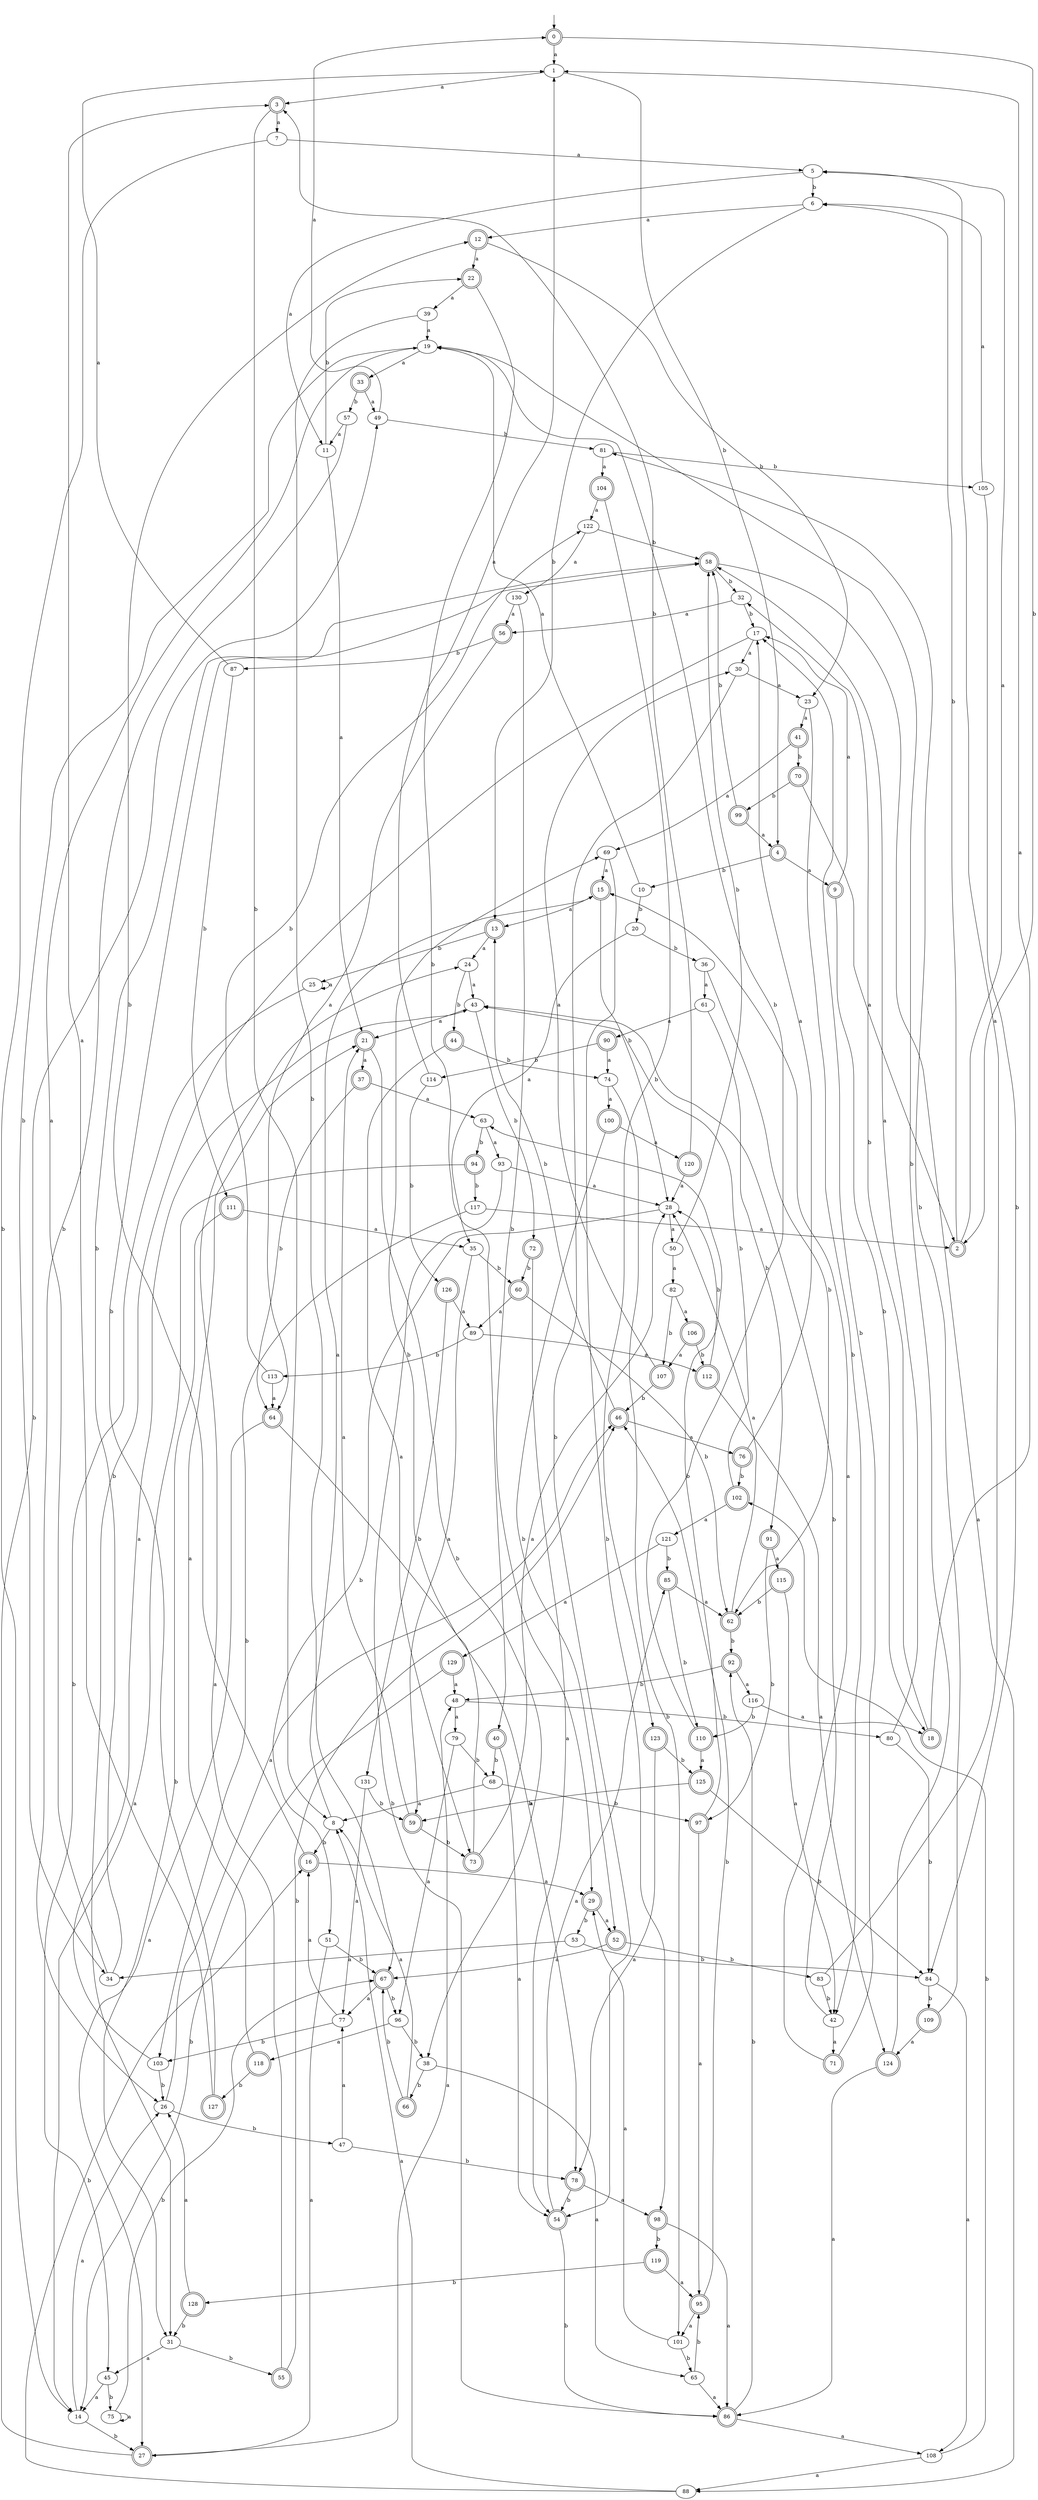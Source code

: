 digraph RandomDFA {
  __start0 [label="", shape=none];
  __start0 -> 0 [label=""];
  0 [shape=circle] [shape=doublecircle]
  0 -> 1 [label="a"]
  0 -> 2 [label="b"]
  1
  1 -> 3 [label="a"]
  1 -> 4 [label="b"]
  2 [shape=doublecircle]
  2 -> 5 [label="a"]
  2 -> 6 [label="b"]
  3 [shape=doublecircle]
  3 -> 7 [label="a"]
  3 -> 8 [label="b"]
  4 [shape=doublecircle]
  4 -> 9 [label="a"]
  4 -> 10 [label="b"]
  5
  5 -> 11 [label="a"]
  5 -> 6 [label="b"]
  6
  6 -> 12 [label="a"]
  6 -> 13 [label="b"]
  7
  7 -> 5 [label="a"]
  7 -> 14 [label="b"]
  8
  8 -> 15 [label="a"]
  8 -> 16 [label="b"]
  9 [shape=doublecircle]
  9 -> 17 [label="a"]
  9 -> 18 [label="b"]
  10
  10 -> 19 [label="a"]
  10 -> 20 [label="b"]
  11
  11 -> 21 [label="a"]
  11 -> 22 [label="b"]
  12 [shape=doublecircle]
  12 -> 22 [label="a"]
  12 -> 23 [label="b"]
  13 [shape=doublecircle]
  13 -> 24 [label="a"]
  13 -> 25 [label="b"]
  14
  14 -> 26 [label="a"]
  14 -> 27 [label="b"]
  15 [shape=doublecircle]
  15 -> 13 [label="a"]
  15 -> 28 [label="b"]
  16 [shape=doublecircle]
  16 -> 29 [label="a"]
  16 -> 12 [label="b"]
  17
  17 -> 30 [label="a"]
  17 -> 31 [label="b"]
  18 [shape=doublecircle]
  18 -> 1 [label="a"]
  18 -> 32 [label="b"]
  19
  19 -> 33 [label="a"]
  19 -> 34 [label="b"]
  20
  20 -> 35 [label="a"]
  20 -> 36 [label="b"]
  21 [shape=doublecircle]
  21 -> 37 [label="a"]
  21 -> 38 [label="b"]
  22 [shape=doublecircle]
  22 -> 39 [label="a"]
  22 -> 40 [label="b"]
  23
  23 -> 41 [label="a"]
  23 -> 42 [label="b"]
  24
  24 -> 43 [label="a"]
  24 -> 44 [label="b"]
  25
  25 -> 25 [label="a"]
  25 -> 45 [label="b"]
  26
  26 -> 46 [label="a"]
  26 -> 47 [label="b"]
  27 [shape=doublecircle]
  27 -> 48 [label="a"]
  27 -> 49 [label="b"]
  28
  28 -> 50 [label="a"]
  28 -> 51 [label="b"]
  29 [shape=doublecircle]
  29 -> 52 [label="a"]
  29 -> 53 [label="b"]
  30
  30 -> 23 [label="a"]
  30 -> 54 [label="b"]
  31
  31 -> 45 [label="a"]
  31 -> 55 [label="b"]
  32
  32 -> 56 [label="a"]
  32 -> 17 [label="b"]
  33 [shape=doublecircle]
  33 -> 49 [label="a"]
  33 -> 57 [label="b"]
  34
  34 -> 19 [label="a"]
  34 -> 58 [label="b"]
  35
  35 -> 59 [label="a"]
  35 -> 60 [label="b"]
  36
  36 -> 61 [label="a"]
  36 -> 62 [label="b"]
  37 [shape=doublecircle]
  37 -> 63 [label="a"]
  37 -> 64 [label="b"]
  38
  38 -> 65 [label="a"]
  38 -> 66 [label="b"]
  39
  39 -> 19 [label="a"]
  39 -> 67 [label="b"]
  40 [shape=doublecircle]
  40 -> 54 [label="a"]
  40 -> 68 [label="b"]
  41 [shape=doublecircle]
  41 -> 69 [label="a"]
  41 -> 70 [label="b"]
  42
  42 -> 71 [label="a"]
  42 -> 43 [label="b"]
  43
  43 -> 21 [label="a"]
  43 -> 72 [label="b"]
  44 [shape=doublecircle]
  44 -> 73 [label="a"]
  44 -> 74 [label="b"]
  45
  45 -> 14 [label="a"]
  45 -> 75 [label="b"]
  46 [shape=doublecircle]
  46 -> 76 [label="a"]
  46 -> 13 [label="b"]
  47
  47 -> 77 [label="a"]
  47 -> 78 [label="b"]
  48
  48 -> 79 [label="a"]
  48 -> 80 [label="b"]
  49
  49 -> 0 [label="a"]
  49 -> 81 [label="b"]
  50
  50 -> 82 [label="a"]
  50 -> 58 [label="b"]
  51
  51 -> 27 [label="a"]
  51 -> 67 [label="b"]
  52 [shape=doublecircle]
  52 -> 67 [label="a"]
  52 -> 83 [label="b"]
  53
  53 -> 34 [label="a"]
  53 -> 84 [label="b"]
  54 [shape=doublecircle]
  54 -> 85 [label="a"]
  54 -> 86 [label="b"]
  55 [shape=doublecircle]
  55 -> 24 [label="a"]
  55 -> 46 [label="b"]
  56 [shape=doublecircle]
  56 -> 64 [label="a"]
  56 -> 87 [label="b"]
  57
  57 -> 11 [label="a"]
  57 -> 26 [label="b"]
  58 [shape=doublecircle]
  58 -> 88 [label="a"]
  58 -> 32 [label="b"]
  59 [shape=doublecircle]
  59 -> 21 [label="a"]
  59 -> 73 [label="b"]
  60 [shape=doublecircle]
  60 -> 89 [label="a"]
  60 -> 62 [label="b"]
  61
  61 -> 90 [label="a"]
  61 -> 91 [label="b"]
  62 [shape=doublecircle]
  62 -> 28 [label="a"]
  62 -> 92 [label="b"]
  63
  63 -> 93 [label="a"]
  63 -> 94 [label="b"]
  64 [shape=doublecircle]
  64 -> 27 [label="a"]
  64 -> 78 [label="b"]
  65
  65 -> 86 [label="a"]
  65 -> 95 [label="b"]
  66 [shape=doublecircle]
  66 -> 8 [label="a"]
  66 -> 67 [label="b"]
  67 [shape=doublecircle]
  67 -> 77 [label="a"]
  67 -> 96 [label="b"]
  68
  68 -> 8 [label="a"]
  68 -> 97 [label="b"]
  69
  69 -> 15 [label="a"]
  69 -> 98 [label="b"]
  70 [shape=doublecircle]
  70 -> 2 [label="a"]
  70 -> 99 [label="b"]
  71 [shape=doublecircle]
  71 -> 15 [label="a"]
  71 -> 17 [label="b"]
  72 [shape=doublecircle]
  72 -> 54 [label="a"]
  72 -> 60 [label="b"]
  73 [shape=doublecircle]
  73 -> 28 [label="a"]
  73 -> 69 [label="b"]
  74
  74 -> 100 [label="a"]
  74 -> 101 [label="b"]
  75
  75 -> 75 [label="a"]
  75 -> 67 [label="b"]
  76 [shape=doublecircle]
  76 -> 17 [label="a"]
  76 -> 102 [label="b"]
  77
  77 -> 16 [label="a"]
  77 -> 103 [label="b"]
  78 [shape=doublecircle]
  78 -> 98 [label="a"]
  78 -> 54 [label="b"]
  79
  79 -> 96 [label="a"]
  79 -> 68 [label="b"]
  80
  80 -> 58 [label="a"]
  80 -> 84 [label="b"]
  81
  81 -> 104 [label="a"]
  81 -> 105 [label="b"]
  82
  82 -> 106 [label="a"]
  82 -> 107 [label="b"]
  83
  83 -> 5 [label="a"]
  83 -> 42 [label="b"]
  84
  84 -> 108 [label="a"]
  84 -> 109 [label="b"]
  85 [shape=doublecircle]
  85 -> 62 [label="a"]
  85 -> 110 [label="b"]
  86 [shape=doublecircle]
  86 -> 108 [label="a"]
  86 -> 92 [label="b"]
  87
  87 -> 1 [label="a"]
  87 -> 111 [label="b"]
  88
  88 -> 8 [label="a"]
  88 -> 16 [label="b"]
  89
  89 -> 112 [label="a"]
  89 -> 113 [label="b"]
  90 [shape=doublecircle]
  90 -> 74 [label="a"]
  90 -> 114 [label="b"]
  91 [shape=doublecircle]
  91 -> 115 [label="a"]
  91 -> 97 [label="b"]
  92 [shape=doublecircle]
  92 -> 116 [label="a"]
  92 -> 48 [label="b"]
  93
  93 -> 28 [label="a"]
  93 -> 86 [label="b"]
  94 [shape=doublecircle]
  94 -> 14 [label="a"]
  94 -> 117 [label="b"]
  95 [shape=doublecircle]
  95 -> 101 [label="a"]
  95 -> 46 [label="b"]
  96
  96 -> 118 [label="a"]
  96 -> 38 [label="b"]
  97 [shape=doublecircle]
  97 -> 95 [label="a"]
  97 -> 63 [label="b"]
  98 [shape=doublecircle]
  98 -> 86 [label="a"]
  98 -> 119 [label="b"]
  99 [shape=doublecircle]
  99 -> 4 [label="a"]
  99 -> 58 [label="b"]
  100 [shape=doublecircle]
  100 -> 120 [label="a"]
  100 -> 52 [label="b"]
  101
  101 -> 29 [label="a"]
  101 -> 65 [label="b"]
  102 [shape=doublecircle]
  102 -> 121 [label="a"]
  102 -> 43 [label="b"]
  103
  103 -> 43 [label="a"]
  103 -> 26 [label="b"]
  104 [shape=doublecircle]
  104 -> 122 [label="a"]
  104 -> 123 [label="b"]
  105
  105 -> 6 [label="a"]
  105 -> 84 [label="b"]
  106 [shape=doublecircle]
  106 -> 107 [label="a"]
  106 -> 112 [label="b"]
  107 [shape=doublecircle]
  107 -> 30 [label="a"]
  107 -> 46 [label="b"]
  108
  108 -> 88 [label="a"]
  108 -> 102 [label="b"]
  109 [shape=doublecircle]
  109 -> 124 [label="a"]
  109 -> 81 [label="b"]
  110 [shape=doublecircle]
  110 -> 125 [label="a"]
  110 -> 19 [label="b"]
  111 [shape=doublecircle]
  111 -> 35 [label="a"]
  111 -> 31 [label="b"]
  112 [shape=doublecircle]
  112 -> 124 [label="a"]
  112 -> 28 [label="b"]
  113
  113 -> 64 [label="a"]
  113 -> 122 [label="b"]
  114
  114 -> 1 [label="a"]
  114 -> 126 [label="b"]
  115 [shape=doublecircle]
  115 -> 42 [label="a"]
  115 -> 62 [label="b"]
  116
  116 -> 18 [label="a"]
  116 -> 110 [label="b"]
  117
  117 -> 2 [label="a"]
  117 -> 103 [label="b"]
  118 [shape=doublecircle]
  118 -> 21 [label="a"]
  118 -> 127 [label="b"]
  119 [shape=doublecircle]
  119 -> 95 [label="a"]
  119 -> 128 [label="b"]
  120 [shape=doublecircle]
  120 -> 28 [label="a"]
  120 -> 3 [label="b"]
  121
  121 -> 129 [label="a"]
  121 -> 85 [label="b"]
  122
  122 -> 130 [label="a"]
  122 -> 58 [label="b"]
  123 [shape=doublecircle]
  123 -> 78 [label="a"]
  123 -> 125 [label="b"]
  124 [shape=doublecircle]
  124 -> 86 [label="a"]
  124 -> 19 [label="b"]
  125 [shape=doublecircle]
  125 -> 59 [label="a"]
  125 -> 84 [label="b"]
  126 [shape=doublecircle]
  126 -> 89 [label="a"]
  126 -> 131 [label="b"]
  127 [shape=doublecircle]
  127 -> 3 [label="a"]
  127 -> 58 [label="b"]
  128 [shape=doublecircle]
  128 -> 26 [label="a"]
  128 -> 31 [label="b"]
  129 [shape=doublecircle]
  129 -> 48 [label="a"]
  129 -> 14 [label="b"]
  130
  130 -> 56 [label="a"]
  130 -> 29 [label="b"]
  131
  131 -> 77 [label="a"]
  131 -> 59 [label="b"]
}
